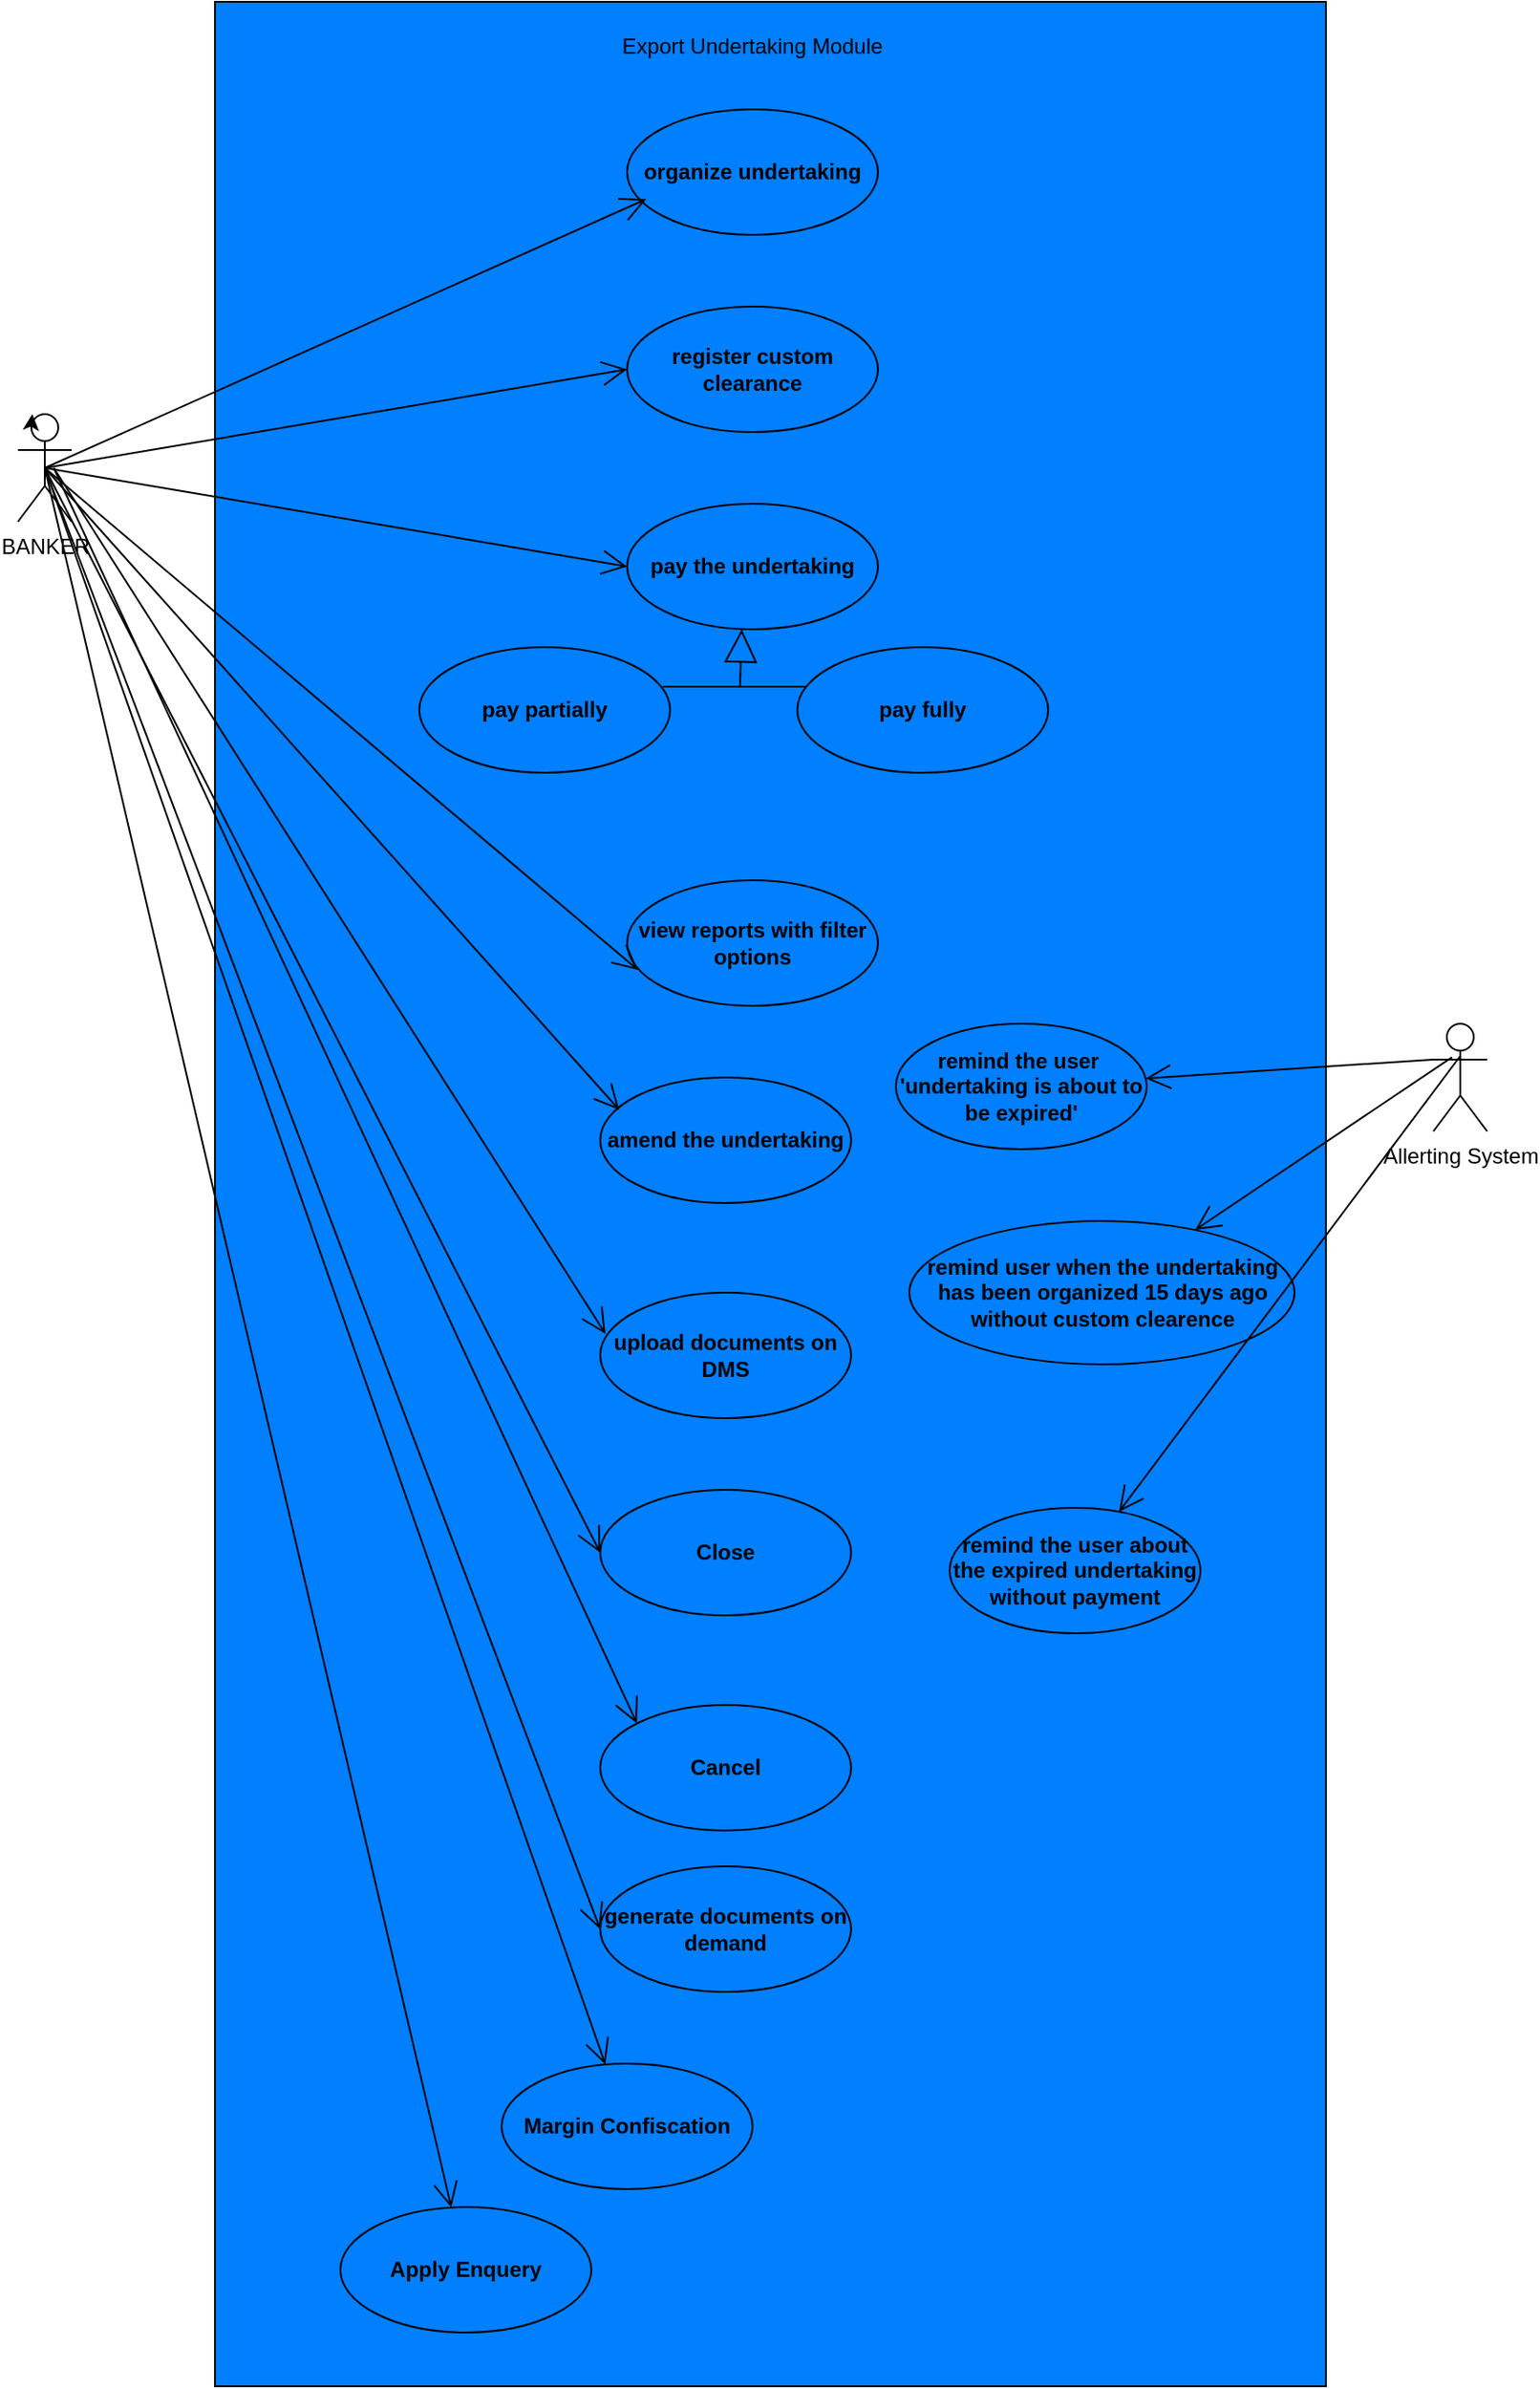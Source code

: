 <mxfile version="22.1.16" type="device">
  <diagram name="Page-1" id="LhTVKPLkx-MuaGUrlsqf">
    <mxGraphModel dx="693" dy="-686" grid="1" gridSize="10" guides="1" tooltips="1" connect="1" arrows="1" fold="1" page="1" pageScale="1" pageWidth="850" pageHeight="1100" math="0" shadow="0">
      <root>
        <mxCell id="0" />
        <mxCell id="1" parent="0" />
        <mxCell id="Jf5dx_s9YG6UOeZ8rqag-1" value="" style="rounded=0;whiteSpace=wrap;html=1;fillColor=#007FFF;container=0;movable=1;resizable=1;rotatable=1;deletable=1;editable=1;locked=0;connectable=1;" parent="1" vertex="1">
          <mxGeometry x="730" y="1260" width="620" height="1330" as="geometry" />
        </mxCell>
        <mxCell id="Jf5dx_s9YG6UOeZ8rqag-2" value="&lt;h4&gt;organize undertaking&lt;/h4&gt;" style="ellipse;whiteSpace=wrap;html=1;fillColor=#007FFF;" parent="1" vertex="1">
          <mxGeometry x="960" y="1320" width="140" height="70" as="geometry" />
        </mxCell>
        <mxCell id="Jf5dx_s9YG6UOeZ8rqag-3" value="&lt;h4&gt;pay fully&lt;/h4&gt;" style="ellipse;whiteSpace=wrap;html=1;fillColor=#007FFF;" parent="1" vertex="1">
          <mxGeometry x="1055" y="1620" width="140" height="70" as="geometry" />
        </mxCell>
        <mxCell id="Jf5dx_s9YG6UOeZ8rqag-4" value="&lt;h4&gt;register custom clearance&lt;/h4&gt;" style="ellipse;whiteSpace=wrap;html=1;fillColor=#007FFF;" parent="1" vertex="1">
          <mxGeometry x="960" y="1430" width="140" height="70" as="geometry" />
        </mxCell>
        <mxCell id="Jf5dx_s9YG6UOeZ8rqag-5" value="&lt;h4&gt;pay partially&lt;/h4&gt;" style="ellipse;whiteSpace=wrap;html=1;fillColor=#007FFF;" parent="1" vertex="1">
          <mxGeometry x="844" y="1620" width="140" height="70" as="geometry" />
        </mxCell>
        <mxCell id="Jf5dx_s9YG6UOeZ8rqag-6" value="&lt;h4&gt;pay the undertaking&lt;/h4&gt;" style="ellipse;whiteSpace=wrap;html=1;fillColor=#007FFF;" parent="1" vertex="1">
          <mxGeometry x="960" y="1540" width="140" height="70" as="geometry" />
        </mxCell>
        <mxCell id="Jf5dx_s9YG6UOeZ8rqag-7" value="&lt;h4&gt;view reports with filter options&lt;/h4&gt;" style="ellipse;whiteSpace=wrap;html=1;fillColor=#007FFF;" parent="1" vertex="1">
          <mxGeometry x="960" y="1750" width="140" height="70" as="geometry" />
        </mxCell>
        <mxCell id="Jf5dx_s9YG6UOeZ8rqag-8" value="&lt;h4&gt;remind the user&amp;nbsp; &#39;undertaking is about to be expired&#39;&lt;/h4&gt;" style="ellipse;whiteSpace=wrap;html=1;fillColor=#007FFF;" parent="1" vertex="1">
          <mxGeometry x="1110" y="1830" width="140" height="70" as="geometry" />
        </mxCell>
        <mxCell id="Jf5dx_s9YG6UOeZ8rqag-9" value="BANKER" style="shape=umlActor;verticalLabelPosition=bottom;verticalAlign=top;html=1;" parent="1" vertex="1">
          <mxGeometry x="620" y="1490" width="30" height="60" as="geometry" />
        </mxCell>
        <mxCell id="Jf5dx_s9YG6UOeZ8rqag-10" value="Allerting System" style="shape=umlActor;verticalLabelPosition=bottom;verticalAlign=top;html=1;" parent="1" vertex="1">
          <mxGeometry x="1410" y="1830" width="30" height="60" as="geometry" />
        </mxCell>
        <mxCell id="Jf5dx_s9YG6UOeZ8rqag-11" value="" style="endArrow=open;endFill=1;endSize=12;html=1;rounded=0;exitX=0;exitY=0.333;exitDx=0;exitDy=0;exitPerimeter=0;" parent="1" source="Jf5dx_s9YG6UOeZ8rqag-10" target="Jf5dx_s9YG6UOeZ8rqag-8" edge="1">
          <mxGeometry width="160" relative="1" as="geometry">
            <mxPoint x="1140" y="1670" as="sourcePoint" />
            <mxPoint x="1300" y="1670" as="targetPoint" />
          </mxGeometry>
        </mxCell>
        <mxCell id="Jf5dx_s9YG6UOeZ8rqag-12" value="" style="endArrow=open;endFill=1;endSize=12;html=1;rounded=0;entryX=0.043;entryY=0.714;entryDx=0;entryDy=0;entryPerimeter=0;exitX=0.5;exitY=0.5;exitDx=0;exitDy=0;exitPerimeter=0;" parent="1" target="Jf5dx_s9YG6UOeZ8rqag-7" edge="1" source="Jf5dx_s9YG6UOeZ8rqag-9">
          <mxGeometry width="160" relative="1" as="geometry">
            <mxPoint x="660" y="1529.5" as="sourcePoint" />
            <mxPoint x="820" y="1529.5" as="targetPoint" />
          </mxGeometry>
        </mxCell>
        <mxCell id="Jf5dx_s9YG6UOeZ8rqag-13" value="" style="endArrow=open;endFill=1;endSize=12;html=1;rounded=0;entryX=0;entryY=0.5;entryDx=0;entryDy=0;exitX=0.5;exitY=0.5;exitDx=0;exitDy=0;exitPerimeter=0;" parent="1" target="Jf5dx_s9YG6UOeZ8rqag-6" edge="1" source="Jf5dx_s9YG6UOeZ8rqag-9">
          <mxGeometry width="160" relative="1" as="geometry">
            <mxPoint x="660" y="1529.5" as="sourcePoint" />
            <mxPoint x="820" y="1529.5" as="targetPoint" />
          </mxGeometry>
        </mxCell>
        <mxCell id="Jf5dx_s9YG6UOeZ8rqag-14" value="" style="endArrow=open;endFill=1;endSize=12;html=1;rounded=0;entryX=0;entryY=0.5;entryDx=0;entryDy=0;exitX=0.5;exitY=0.5;exitDx=0;exitDy=0;exitPerimeter=0;" parent="1" target="Jf5dx_s9YG6UOeZ8rqag-4" edge="1" source="Jf5dx_s9YG6UOeZ8rqag-9">
          <mxGeometry width="160" relative="1" as="geometry">
            <mxPoint x="660" y="1529.5" as="sourcePoint" />
            <mxPoint x="820" y="1529.5" as="targetPoint" />
          </mxGeometry>
        </mxCell>
        <mxCell id="Jf5dx_s9YG6UOeZ8rqag-15" value="" style="endArrow=open;endFill=1;endSize=12;html=1;rounded=0;exitX=0.5;exitY=0.5;exitDx=0;exitDy=0;exitPerimeter=0;" parent="1" edge="1" source="Jf5dx_s9YG6UOeZ8rqag-9">
          <mxGeometry width="160" relative="1" as="geometry">
            <mxPoint x="659.41" y="1530" as="sourcePoint" />
            <mxPoint x="970.595" y="1370.085" as="targetPoint" />
          </mxGeometry>
        </mxCell>
        <mxCell id="Jf5dx_s9YG6UOeZ8rqag-16" value="Export Undertaking Module" style="text;html=1;strokeColor=none;fillColor=none;align=center;verticalAlign=middle;whiteSpace=wrap;rounded=0;" parent="1" vertex="1">
          <mxGeometry x="955" y="1270" width="150" height="30" as="geometry" />
        </mxCell>
        <mxCell id="Jf5dx_s9YG6UOeZ8rqag-17" value="" style="endArrow=block;endSize=16;endFill=0;html=1;rounded=0;entryX=0.457;entryY=1;entryDx=0;entryDy=0;entryPerimeter=0;exitX=0.075;exitY=0.5;exitDx=0;exitDy=0;exitPerimeter=0;" parent="1" source="Jf5dx_s9YG6UOeZ8rqag-18" target="Jf5dx_s9YG6UOeZ8rqag-6" edge="1">
          <mxGeometry width="160" relative="1" as="geometry">
            <mxPoint x="940" y="1630" as="sourcePoint" />
            <mxPoint x="1100" y="1630" as="targetPoint" />
          </mxGeometry>
        </mxCell>
        <mxCell id="Jf5dx_s9YG6UOeZ8rqag-18" value="" style="line;strokeWidth=1;fillColor=none;align=left;verticalAlign=middle;spacingTop=-1;spacingLeft=3;spacingRight=3;rotatable=0;labelPosition=right;points=[];portConstraint=eastwest;strokeColor=inherit;" parent="1" vertex="1">
          <mxGeometry x="1020" y="1638" width="40" height="8" as="geometry" />
        </mxCell>
        <mxCell id="Jf5dx_s9YG6UOeZ8rqag-19" value="" style="line;strokeWidth=1;fillColor=none;align=left;verticalAlign=middle;spacingTop=-1;spacingLeft=3;spacingRight=3;rotatable=0;labelPosition=right;points=[];portConstraint=eastwest;strokeColor=inherit;" parent="1" vertex="1">
          <mxGeometry x="980" y="1638" width="40" height="8" as="geometry" />
        </mxCell>
        <mxCell id="Jf5dx_s9YG6UOeZ8rqag-20" value="&lt;h4&gt;upload documents on DMS&lt;/h4&gt;" style="ellipse;whiteSpace=wrap;html=1;fillColor=#007FFF;" parent="1" vertex="1">
          <mxGeometry x="945" y="1980" width="140" height="70" as="geometry" />
        </mxCell>
        <mxCell id="Jf5dx_s9YG6UOeZ8rqag-21" value="" style="endArrow=open;endFill=1;endSize=12;html=1;rounded=0;entryX=0.021;entryY=0.329;entryDx=0;entryDy=0;entryPerimeter=0;" parent="1" target="Jf5dx_s9YG6UOeZ8rqag-20" edge="1">
          <mxGeometry width="160" relative="1" as="geometry">
            <mxPoint x="640" y="1520" as="sourcePoint" />
            <mxPoint x="1100" y="1940" as="targetPoint" />
          </mxGeometry>
        </mxCell>
        <mxCell id="Jf5dx_s9YG6UOeZ8rqag-22" value="&lt;b&gt;amend the undertaking&lt;/b&gt;" style="ellipse;whiteSpace=wrap;html=1;fillColor=#007FFF;" parent="1" vertex="1">
          <mxGeometry x="945" y="1860" width="140" height="70" as="geometry" />
        </mxCell>
        <mxCell id="Jf5dx_s9YG6UOeZ8rqag-23" value="" style="endArrow=open;endFill=1;endSize=12;html=1;rounded=0;entryX=0;entryY=0;entryDx=0;entryDy=0;" parent="1" target="Jf5dx_s9YG6UOeZ8rqag-26" edge="1">
          <mxGeometry width="160" relative="1" as="geometry">
            <mxPoint x="640" y="1520" as="sourcePoint" />
            <mxPoint x="990" y="1850" as="targetPoint" />
          </mxGeometry>
        </mxCell>
        <mxCell id="Jf5dx_s9YG6UOeZ8rqag-24" value="&lt;b&gt;remind user when the undertaking has been organized 15 days ago without custom clearence&lt;/b&gt;" style="ellipse;whiteSpace=wrap;html=1;fillColor=#007FFF;" parent="1" vertex="1">
          <mxGeometry x="1117.5" y="1940" width="215" height="80" as="geometry" />
        </mxCell>
        <mxCell id="Jf5dx_s9YG6UOeZ8rqag-25" value="&lt;b&gt;Close&lt;/b&gt;" style="ellipse;whiteSpace=wrap;html=1;fillColor=#007FFF;" parent="1" vertex="1">
          <mxGeometry x="945" y="2090" width="140" height="70" as="geometry" />
        </mxCell>
        <mxCell id="Jf5dx_s9YG6UOeZ8rqag-26" value="&lt;b&gt;Cancel&lt;/b&gt;" style="ellipse;whiteSpace=wrap;html=1;fillColor=#007FFF;" parent="1" vertex="1">
          <mxGeometry x="945" y="2210" width="140" height="70" as="geometry" />
        </mxCell>
        <mxCell id="Jf5dx_s9YG6UOeZ8rqag-27" value="" style="endArrow=open;endFill=1;endSize=12;html=1;rounded=0;entryX=0;entryY=0.5;entryDx=0;entryDy=0;exitX=0.5;exitY=0.5;exitDx=0;exitDy=0;exitPerimeter=0;" parent="1" target="Jf5dx_s9YG6UOeZ8rqag-25" edge="1" source="Jf5dx_s9YG6UOeZ8rqag-9">
          <mxGeometry width="160" relative="1" as="geometry">
            <mxPoint x="660" y="1530" as="sourcePoint" />
            <mxPoint x="1280" y="2280" as="targetPoint" />
          </mxGeometry>
        </mxCell>
        <mxCell id="Jf5dx_s9YG6UOeZ8rqag-28" value="" style="endArrow=open;endFill=1;endSize=12;html=1;rounded=0;exitX=0.5;exitY=0.5;exitDx=0;exitDy=0;exitPerimeter=0;entryX=0.076;entryY=0.258;entryDx=0;entryDy=0;entryPerimeter=0;" parent="1" source="Jf5dx_s9YG6UOeZ8rqag-9" target="Jf5dx_s9YG6UOeZ8rqag-22" edge="1">
          <mxGeometry width="160" relative="1" as="geometry">
            <mxPoint x="1020" y="1810" as="sourcePoint" />
            <mxPoint x="1180" y="1810" as="targetPoint" />
          </mxGeometry>
        </mxCell>
        <mxCell id="Jf5dx_s9YG6UOeZ8rqag-29" value="" style="endArrow=open;endFill=1;endSize=12;html=1;rounded=0;exitX=0.347;exitY=0.311;exitDx=0;exitDy=0;exitPerimeter=0;" parent="1" source="Jf5dx_s9YG6UOeZ8rqag-10" target="Jf5dx_s9YG6UOeZ8rqag-24" edge="1">
          <mxGeometry width="160" relative="1" as="geometry">
            <mxPoint x="1020" y="1810" as="sourcePoint" />
            <mxPoint x="1180" y="1810" as="targetPoint" />
          </mxGeometry>
        </mxCell>
        <mxCell id="NhXvGtHQW4d-gdicO5qX-1" value="&lt;b&gt;generate documents on demand&lt;/b&gt;" style="ellipse;whiteSpace=wrap;html=1;fillColor=#007FFF;" parent="1" vertex="1">
          <mxGeometry x="945" y="2300" width="140" height="70" as="geometry" />
        </mxCell>
        <mxCell id="NhXvGtHQW4d-gdicO5qX-2" value="" style="endArrow=open;endFill=1;endSize=12;html=1;rounded=0;exitX=0.5;exitY=0.5;exitDx=0;exitDy=0;exitPerimeter=0;entryX=0;entryY=0.5;entryDx=0;entryDy=0;" parent="1" source="Jf5dx_s9YG6UOeZ8rqag-9" target="NhXvGtHQW4d-gdicO5qX-1" edge="1">
          <mxGeometry width="160" relative="1" as="geometry">
            <mxPoint x="1040" y="2190" as="sourcePoint" />
            <mxPoint x="1200" y="2190" as="targetPoint" />
          </mxGeometry>
        </mxCell>
        <mxCell id="zYJgwhJax1YgOuEyEtAs-1" value="&lt;b&gt;remind the user about the expired undertaking without payment&lt;/b&gt;" style="ellipse;whiteSpace=wrap;html=1;fillColor=#007FFF;" vertex="1" parent="1">
          <mxGeometry x="1140" y="2100" width="140" height="70" as="geometry" />
        </mxCell>
        <mxCell id="zYJgwhJax1YgOuEyEtAs-2" value="" style="endArrow=open;endFill=1;endSize=12;html=1;rounded=0;exitX=0.5;exitY=0.3;exitDx=0;exitDy=0;exitPerimeter=0;" edge="1" parent="1" source="Jf5dx_s9YG6UOeZ8rqag-10" target="zYJgwhJax1YgOuEyEtAs-1">
          <mxGeometry width="160" relative="1" as="geometry">
            <mxPoint x="950" y="1980" as="sourcePoint" />
            <mxPoint x="1110" y="1980" as="targetPoint" />
          </mxGeometry>
        </mxCell>
        <mxCell id="zYJgwhJax1YgOuEyEtAs-7" value="&lt;b&gt;Margin Confiscation&lt;/b&gt;" style="ellipse;whiteSpace=wrap;html=1;fillColor=#007FFF;" vertex="1" parent="1">
          <mxGeometry x="890" y="2410" width="140" height="70" as="geometry" />
        </mxCell>
        <mxCell id="zYJgwhJax1YgOuEyEtAs-9" value="" style="endArrow=open;endFill=1;endSize=12;html=1;rounded=0;exitX=0.5;exitY=0.5;exitDx=0;exitDy=0;exitPerimeter=0;" edge="1" parent="1" source="Jf5dx_s9YG6UOeZ8rqag-9" target="zYJgwhJax1YgOuEyEtAs-7">
          <mxGeometry width="160" relative="1" as="geometry">
            <mxPoint x="660" y="1530" as="sourcePoint" />
            <mxPoint x="1110" y="2060" as="targetPoint" />
          </mxGeometry>
        </mxCell>
        <mxCell id="zYJgwhJax1YgOuEyEtAs-10" style="edgeStyle=orthogonalEdgeStyle;rounded=0;orthogonalLoop=1;jettySize=auto;html=1;exitX=0.25;exitY=0.1;exitDx=0;exitDy=0;exitPerimeter=0;entryX=0.267;entryY=0;entryDx=0;entryDy=0;entryPerimeter=0;" edge="1" parent="1" source="Jf5dx_s9YG6UOeZ8rqag-9" target="Jf5dx_s9YG6UOeZ8rqag-9">
          <mxGeometry relative="1" as="geometry" />
        </mxCell>
        <mxCell id="zYJgwhJax1YgOuEyEtAs-11" value="&lt;b&gt;Apply Enquery&lt;/b&gt;" style="ellipse;whiteSpace=wrap;html=1;fillColor=#007FFF;" vertex="1" parent="1">
          <mxGeometry x="800" y="2490" width="140" height="70" as="geometry" />
        </mxCell>
        <mxCell id="zYJgwhJax1YgOuEyEtAs-12" value="" style="endArrow=open;endFill=1;endSize=12;html=1;rounded=0;exitX=0.5;exitY=0.5;exitDx=0;exitDy=0;exitPerimeter=0;" edge="1" parent="1" source="Jf5dx_s9YG6UOeZ8rqag-9" target="zYJgwhJax1YgOuEyEtAs-11">
          <mxGeometry width="160" relative="1" as="geometry">
            <mxPoint x="940" y="2260" as="sourcePoint" />
            <mxPoint x="1100" y="2260" as="targetPoint" />
          </mxGeometry>
        </mxCell>
      </root>
    </mxGraphModel>
  </diagram>
</mxfile>
